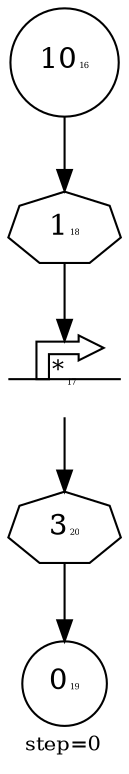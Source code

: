 digraph {
  graph  [labelloc=bottom,labeljust=left,fontsize="10",label="step=0"];
  "16" [shape=circle,peripheries="1",label=<10<FONT POINT-SIZE='4'>16</FONT>>,labelfontcolor=Black,color=black];
  "17" [shape=promoter,peripheries="1",label=<<SUP>*</SUP><FONT POINT-SIZE='4'>17</FONT>>,labelfontcolor=black,color=black];
  "19" [shape=circle,peripheries="1",label=<0<FONT POINT-SIZE='4'>19</FONT>>,labelfontcolor=black,color=black];
  "18" [label=<1<FONT POINT-SIZE='4'>18</FONT>>,peripheries="1",color=black,shape=septagon];
  "16" -> "18" [color=black];
  "18" -> "17" [color=black];
  "20" [label=<3<FONT POINT-SIZE='4'>20</FONT>>,peripheries="1",color=black,shape=septagon];
  "17" -> "20" [color=black];
  "20" -> "19" [color=black];
}